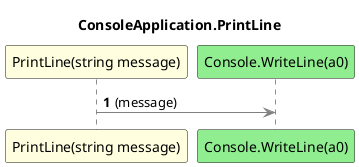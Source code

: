 @startuml ConsoleApplication.PrintLine
title ConsoleApplication.PrintLine
participant "PrintLine(string message)" as PrintLine_p0 #LightYellow
participant "Console.WriteLine(a0)" as Console_WriteLine_a0 #LightGreen
autonumber
PrintLine_p0 -[#grey]> Console_WriteLine_a0 : (message)
@enduml
